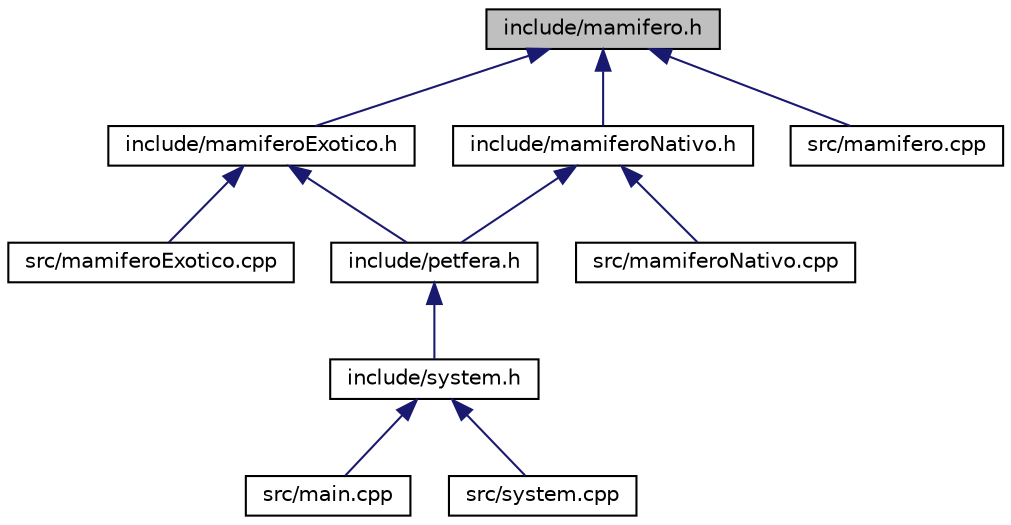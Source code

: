 digraph "include/mamifero.h"
{
  edge [fontname="Helvetica",fontsize="10",labelfontname="Helvetica",labelfontsize="10"];
  node [fontname="Helvetica",fontsize="10",shape=record];
  Node7 [label="include/mamifero.h",height=0.2,width=0.4,color="black", fillcolor="grey75", style="filled", fontcolor="black"];
  Node7 -> Node8 [dir="back",color="midnightblue",fontsize="10",style="solid",fontname="Helvetica"];
  Node8 [label="include/mamiferoExotico.h",height=0.2,width=0.4,color="black", fillcolor="white", style="filled",URL="$mamifero_exotico_8h.html",tooltip="Classe dos mamíferos exóticos. "];
  Node8 -> Node9 [dir="back",color="midnightblue",fontsize="10",style="solid",fontname="Helvetica"];
  Node9 [label="include/petfera.h",height=0.2,width=0.4,color="black", fillcolor="white", style="filled",URL="$petfera_8h.html"];
  Node9 -> Node10 [dir="back",color="midnightblue",fontsize="10",style="solid",fontname="Helvetica"];
  Node10 [label="include/system.h",height=0.2,width=0.4,color="black", fillcolor="white", style="filled",URL="$system_8h.html",tooltip="Classe responsável por controlar todo o programa. "];
  Node10 -> Node11 [dir="back",color="midnightblue",fontsize="10",style="solid",fontname="Helvetica"];
  Node11 [label="src/main.cpp",height=0.2,width=0.4,color="black", fillcolor="white", style="filled",URL="$main_8cpp.html"];
  Node10 -> Node12 [dir="back",color="midnightblue",fontsize="10",style="solid",fontname="Helvetica"];
  Node12 [label="src/system.cpp",height=0.2,width=0.4,color="black", fillcolor="white", style="filled",URL="$system_8cpp.html",tooltip="Sistema central que controla as principais ações do SuperFera. "];
  Node8 -> Node13 [dir="back",color="midnightblue",fontsize="10",style="solid",fontname="Helvetica"];
  Node13 [label="src/mamiferoExotico.cpp",height=0.2,width=0.4,color="black", fillcolor="white", style="filled",URL="$mamifero_exotico_8cpp.html"];
  Node7 -> Node14 [dir="back",color="midnightblue",fontsize="10",style="solid",fontname="Helvetica"];
  Node14 [label="include/mamiferoNativo.h",height=0.2,width=0.4,color="black", fillcolor="white", style="filled",URL="$mamifero_nativo_8h.html",tooltip="Classe dos mamíferos nativos. "];
  Node14 -> Node9 [dir="back",color="midnightblue",fontsize="10",style="solid",fontname="Helvetica"];
  Node14 -> Node15 [dir="back",color="midnightblue",fontsize="10",style="solid",fontname="Helvetica"];
  Node15 [label="src/mamiferoNativo.cpp",height=0.2,width=0.4,color="black", fillcolor="white", style="filled",URL="$mamifero_nativo_8cpp.html"];
  Node7 -> Node16 [dir="back",color="midnightblue",fontsize="10",style="solid",fontname="Helvetica"];
  Node16 [label="src/mamifero.cpp",height=0.2,width=0.4,color="black", fillcolor="white", style="filled",URL="$mamifero_8cpp.html"];
}
